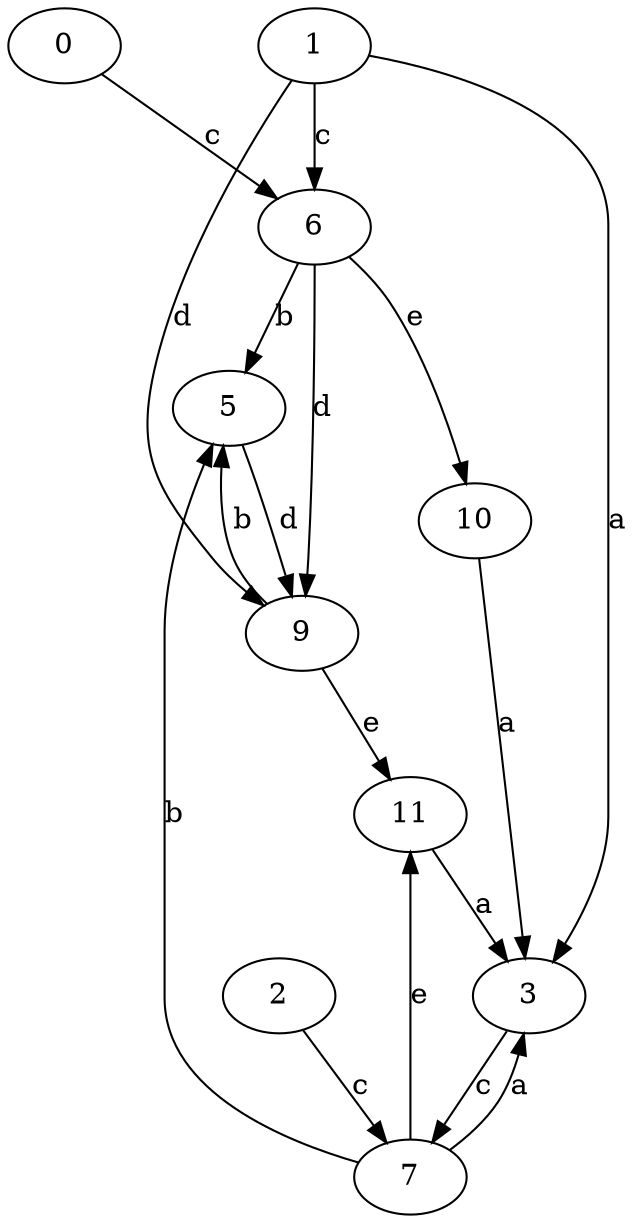 strict digraph  {
0;
3;
5;
1;
2;
6;
7;
9;
10;
11;
0 -> 6  [label=c];
3 -> 7  [label=c];
5 -> 9  [label=d];
1 -> 3  [label=a];
1 -> 6  [label=c];
1 -> 9  [label=d];
2 -> 7  [label=c];
6 -> 5  [label=b];
6 -> 9  [label=d];
6 -> 10  [label=e];
7 -> 3  [label=a];
7 -> 5  [label=b];
7 -> 11  [label=e];
9 -> 5  [label=b];
9 -> 11  [label=e];
10 -> 3  [label=a];
11 -> 3  [label=a];
}
